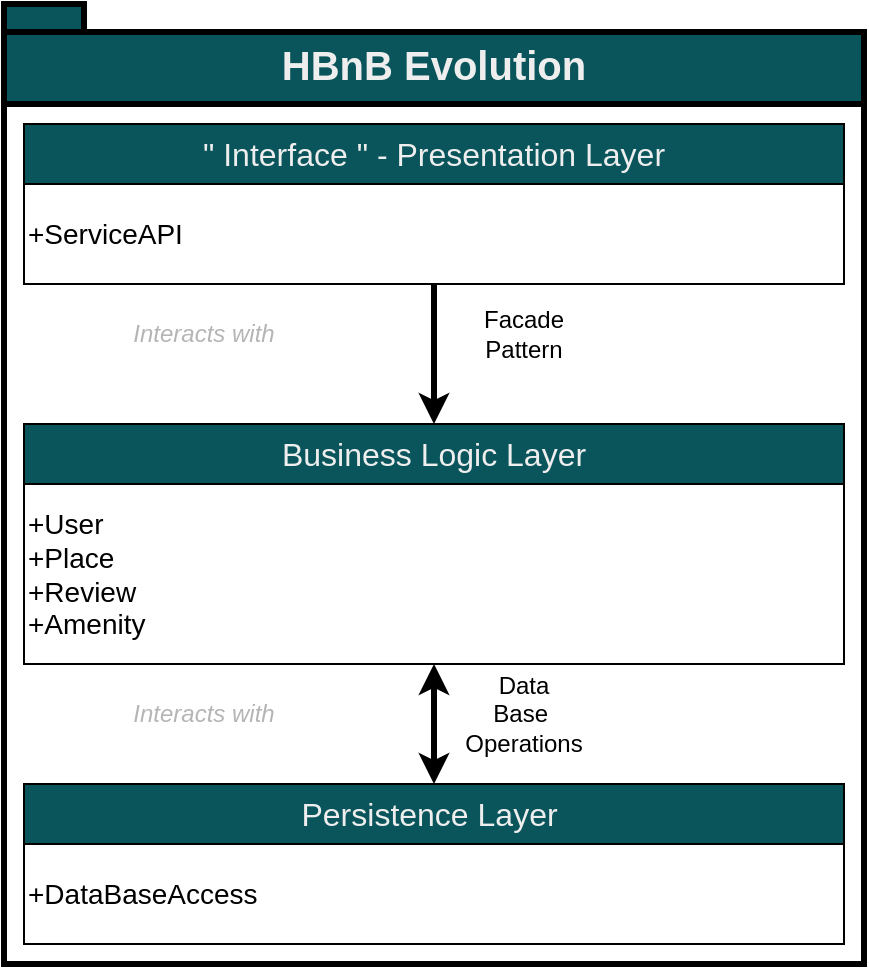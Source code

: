 <mxfile version="24.7.17">
  <diagram id="prtHgNgQTEPvFCAcTncT" name="Page-1">
    <mxGraphModel dx="838" dy="772" grid="1" gridSize="10" guides="1" tooltips="1" connect="1" arrows="1" fold="1" page="1" pageScale="1" pageWidth="827" pageHeight="1169" math="0" shadow="0">
      <root>
        <mxCell id="0" />
        <mxCell id="1" parent="0" />
        <mxCell id="YPZLDJ1wre2h32vTuNjH-23" value="&lt;font style=&quot;font-size: 20px;&quot;&gt;HBnB Evolution&lt;/font&gt;" style="shape=folder;fontStyle=1;spacingTop=10;tabWidth=40;tabHeight=14;tabPosition=left;html=1;whiteSpace=wrap;strokeColor=#000000;fontColor=#EEEEEE;fillColor=#09555B;strokeWidth=3;" parent="1" vertex="1">
          <mxGeometry x="250" y="40" width="430" height="50" as="geometry" />
        </mxCell>
        <mxCell id="YPZLDJ1wre2h32vTuNjH-24" value="" style="html=1;whiteSpace=wrap;strokeWidth=3;" parent="1" vertex="1">
          <mxGeometry x="250" y="90" width="430" height="430" as="geometry" />
        </mxCell>
        <mxCell id="YPZLDJ1wre2h32vTuNjH-26" value="&lt;font style=&quot;font-size: 16px;&quot;&gt;&quot; Interface &quot; - Presentation Layer&lt;/font&gt;" style="html=1;whiteSpace=wrap;strokeColor=#000000;fontColor=#EEEEEE;fillColor=#09555B;" parent="1" vertex="1">
          <mxGeometry x="260" y="100" width="410" height="30" as="geometry" />
        </mxCell>
        <mxCell id="YPZLDJ1wre2h32vTuNjH-27" value="&lt;font style=&quot;font-size: 16px;&quot;&gt;Business Logic Layer&lt;/font&gt;" style="html=1;whiteSpace=wrap;strokeColor=#000000;fontColor=#EEEEEE;fillColor=#09555B;" parent="1" vertex="1">
          <mxGeometry x="260" y="250" width="410" height="30" as="geometry" />
        </mxCell>
        <mxCell id="YPZLDJ1wre2h32vTuNjH-28" value="&lt;font style=&quot;font-size: 16px;&quot;&gt;Persistence Layer&amp;nbsp;&lt;/font&gt;" style="html=1;whiteSpace=wrap;strokeColor=#000000;fontColor=#EEEEEE;fillColor=#09555B;" parent="1" vertex="1">
          <mxGeometry x="260" y="430" width="410" height="30" as="geometry" />
        </mxCell>
        <mxCell id="YPZLDJ1wre2h32vTuNjH-30" value="&lt;font style=&quot;font-size: 14px;&quot;&gt;+ServiceAPI&lt;/font&gt;" style="html=1;whiteSpace=wrap;align=left;" parent="1" vertex="1">
          <mxGeometry x="260" y="130" width="410" height="50" as="geometry" />
        </mxCell>
        <mxCell id="YPZLDJ1wre2h32vTuNjH-31" value="&lt;font style=&quot;font-size: 14px;&quot;&gt;+User&lt;/font&gt;&lt;div style=&quot;font-size: 14px;&quot;&gt;&lt;font style=&quot;font-size: 14px;&quot;&gt;+Place&lt;/font&gt;&lt;/div&gt;&lt;div style=&quot;font-size: 14px;&quot;&gt;&lt;font style=&quot;font-size: 14px;&quot;&gt;+Review&lt;/font&gt;&lt;/div&gt;&lt;div style=&quot;font-size: 14px;&quot;&gt;&lt;font style=&quot;font-size: 14px;&quot;&gt;+Amenity&lt;/font&gt;&lt;/div&gt;" style="html=1;whiteSpace=wrap;align=left;" parent="1" vertex="1">
          <mxGeometry x="260" y="280" width="410" height="90" as="geometry" />
        </mxCell>
        <mxCell id="YPZLDJ1wre2h32vTuNjH-32" value="&lt;font style=&quot;font-size: 14px;&quot;&gt;+DataBaseAccess&lt;/font&gt;" style="html=1;whiteSpace=wrap;align=left;" parent="1" vertex="1">
          <mxGeometry x="260" y="460" width="410" height="50" as="geometry" />
        </mxCell>
        <mxCell id="YPZLDJ1wre2h32vTuNjH-33" value="" style="endArrow=classic;html=1;rounded=0;strokeColor=#000000;entryX=0.5;entryY=0;entryDx=0;entryDy=0;exitX=0.5;exitY=1;exitDx=0;exitDy=0;strokeWidth=3;" parent="1" source="YPZLDJ1wre2h32vTuNjH-30" target="YPZLDJ1wre2h32vTuNjH-27" edge="1">
          <mxGeometry width="50" height="50" relative="1" as="geometry">
            <mxPoint x="460.005" y="180" as="sourcePoint" />
            <mxPoint x="504.62" y="200" as="targetPoint" />
          </mxGeometry>
        </mxCell>
        <mxCell id="YPZLDJ1wre2h32vTuNjH-35" value="Data Base&amp;nbsp;&lt;div&gt;Operations&lt;/div&gt;" style="text;html=1;align=center;verticalAlign=middle;whiteSpace=wrap;rounded=0;fontColor=#000000;" parent="1" vertex="1">
          <mxGeometry x="480" y="380" width="60" height="30" as="geometry" />
        </mxCell>
        <mxCell id="YPZLDJ1wre2h32vTuNjH-36" value="&lt;font color=&quot;#000000&quot;&gt;Facade Pattern&lt;/font&gt;" style="text;html=1;align=center;verticalAlign=middle;whiteSpace=wrap;rounded=0;fontColor=#EEEEEE;" parent="1" vertex="1">
          <mxGeometry x="480" y="190" width="60" height="30" as="geometry" />
        </mxCell>
        <mxCell id="YPZLDJ1wre2h32vTuNjH-38" value="" style="endArrow=classic;startArrow=classic;html=1;rounded=0;strokeColor=#000000;strokeWidth=3;exitX=0.5;exitY=0;exitDx=0;exitDy=0;entryX=0.5;entryY=1;entryDx=0;entryDy=0;" parent="1" source="YPZLDJ1wre2h32vTuNjH-28" target="YPZLDJ1wre2h32vTuNjH-31" edge="1">
          <mxGeometry width="50" height="50" relative="1" as="geometry">
            <mxPoint x="420" y="420" as="sourcePoint" />
            <mxPoint x="470" y="370" as="targetPoint" />
          </mxGeometry>
        </mxCell>
        <mxCell id="YPZLDJ1wre2h32vTuNjH-39" value="&lt;i&gt;Interacts with&lt;/i&gt;" style="text;html=1;align=center;verticalAlign=middle;whiteSpace=wrap;rounded=0;fontColor=#B5B5B5;" parent="1" vertex="1">
          <mxGeometry x="300" y="190" width="100" height="30" as="geometry" />
        </mxCell>
        <mxCell id="YPZLDJ1wre2h32vTuNjH-40" value="&lt;i&gt;Interacts with&lt;/i&gt;" style="text;html=1;align=center;verticalAlign=middle;whiteSpace=wrap;rounded=0;fontColor=#B5B5B5;" parent="1" vertex="1">
          <mxGeometry x="300" y="380" width="100" height="30" as="geometry" />
        </mxCell>
      </root>
    </mxGraphModel>
  </diagram>
</mxfile>
